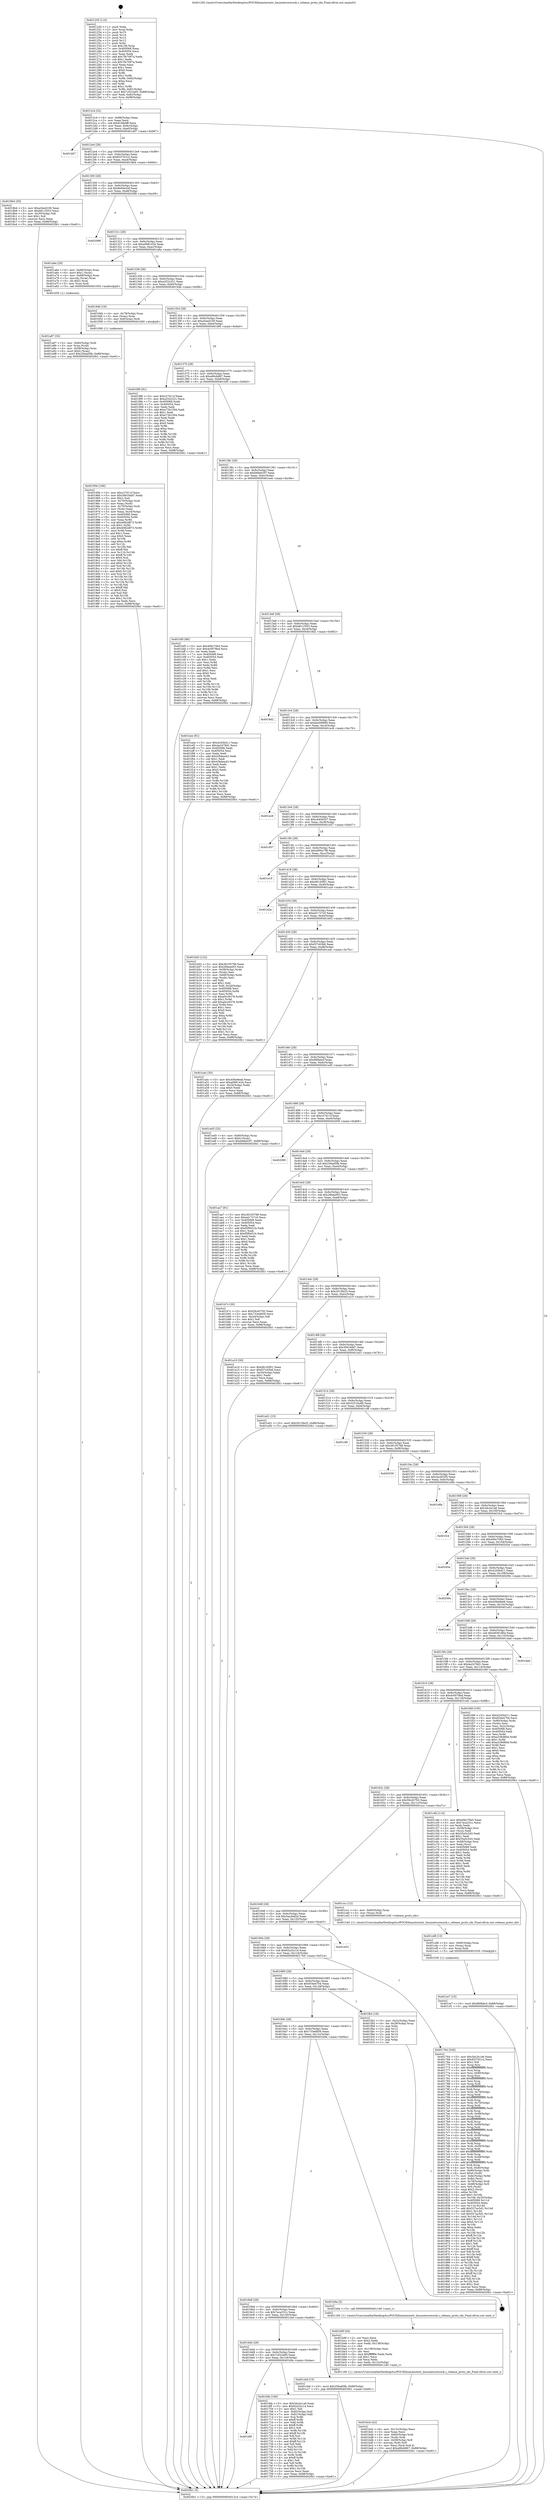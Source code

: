 digraph "0x401250" {
  label = "0x401250 (/mnt/c/Users/mathe/Desktop/tcc/POCII/binaries/extr_linuxnetcoresock.c_release_proto_idx_Final-ollvm.out::main(0))"
  labelloc = "t"
  node[shape=record]

  Entry [label="",width=0.3,height=0.3,shape=circle,fillcolor=black,style=filled]
  "0x4012c4" [label="{
     0x4012c4 [32]\l
     | [instrs]\l
     &nbsp;&nbsp;0x4012c4 \<+6\>: mov -0x88(%rbp),%eax\l
     &nbsp;&nbsp;0x4012ca \<+2\>: mov %eax,%ecx\l
     &nbsp;&nbsp;0x4012cc \<+6\>: sub $0x816fe9ff,%ecx\l
     &nbsp;&nbsp;0x4012d2 \<+6\>: mov %eax,-0x9c(%rbp)\l
     &nbsp;&nbsp;0x4012d8 \<+6\>: mov %ecx,-0xa0(%rbp)\l
     &nbsp;&nbsp;0x4012de \<+6\>: je 0000000000401dd7 \<main+0xb87\>\l
  }"]
  "0x401dd7" [label="{
     0x401dd7\l
  }", style=dashed]
  "0x4012e4" [label="{
     0x4012e4 [28]\l
     | [instrs]\l
     &nbsp;&nbsp;0x4012e4 \<+5\>: jmp 00000000004012e9 \<main+0x99\>\l
     &nbsp;&nbsp;0x4012e9 \<+6\>: mov -0x9c(%rbp),%eax\l
     &nbsp;&nbsp;0x4012ef \<+5\>: sub $0x833761c2,%eax\l
     &nbsp;&nbsp;0x4012f4 \<+6\>: mov %eax,-0xa4(%rbp)\l
     &nbsp;&nbsp;0x4012fa \<+6\>: je 00000000004018b4 \<main+0x664\>\l
  }"]
  Exit [label="",width=0.3,height=0.3,shape=circle,fillcolor=black,style=filled,peripheries=2]
  "0x4018b4" [label="{
     0x4018b4 [30]\l
     | [instrs]\l
     &nbsp;&nbsp;0x4018b4 \<+5\>: mov $0xa5eed109,%eax\l
     &nbsp;&nbsp;0x4018b9 \<+5\>: mov $0xb811f353,%ecx\l
     &nbsp;&nbsp;0x4018be \<+3\>: mov -0x35(%rbp),%dl\l
     &nbsp;&nbsp;0x4018c1 \<+3\>: test $0x1,%dl\l
     &nbsp;&nbsp;0x4018c4 \<+3\>: cmovne %ecx,%eax\l
     &nbsp;&nbsp;0x4018c7 \<+6\>: mov %eax,-0x88(%rbp)\l
     &nbsp;&nbsp;0x4018cd \<+5\>: jmp 00000000004020b1 \<main+0xe61\>\l
  }"]
  "0x401300" [label="{
     0x401300 [28]\l
     | [instrs]\l
     &nbsp;&nbsp;0x401300 \<+5\>: jmp 0000000000401305 \<main+0xb5\>\l
     &nbsp;&nbsp;0x401305 \<+6\>: mov -0x9c(%rbp),%eax\l
     &nbsp;&nbsp;0x40130b \<+5\>: sub $0x8e00e2ef,%eax\l
     &nbsp;&nbsp;0x401310 \<+6\>: mov %eax,-0xa8(%rbp)\l
     &nbsp;&nbsp;0x401316 \<+6\>: je 0000000000402088 \<main+0xe38\>\l
  }"]
  "0x401ce7" [label="{
     0x401ce7 [15]\l
     | [instrs]\l
     &nbsp;&nbsp;0x401ce7 \<+10\>: movl $0x866bbcf,-0x88(%rbp)\l
     &nbsp;&nbsp;0x401cf1 \<+5\>: jmp 00000000004020b1 \<main+0xe61\>\l
  }"]
  "0x402088" [label="{
     0x402088\l
  }", style=dashed]
  "0x40131c" [label="{
     0x40131c [28]\l
     | [instrs]\l
     &nbsp;&nbsp;0x40131c \<+5\>: jmp 0000000000401321 \<main+0xd1\>\l
     &nbsp;&nbsp;0x401321 \<+6\>: mov -0x9c(%rbp),%eax\l
     &nbsp;&nbsp;0x401327 \<+5\>: sub $0xa0981434,%eax\l
     &nbsp;&nbsp;0x40132c \<+6\>: mov %eax,-0xac(%rbp)\l
     &nbsp;&nbsp;0x401332 \<+6\>: je 0000000000401a6a \<main+0x81a\>\l
  }"]
  "0x401cd8" [label="{
     0x401cd8 [15]\l
     | [instrs]\l
     &nbsp;&nbsp;0x401cd8 \<+4\>: mov -0x60(%rbp),%rax\l
     &nbsp;&nbsp;0x401cdc \<+3\>: mov (%rax),%rax\l
     &nbsp;&nbsp;0x401cdf \<+3\>: mov %rax,%rdi\l
     &nbsp;&nbsp;0x401ce2 \<+5\>: call 0000000000401030 \<free@plt\>\l
     | [calls]\l
     &nbsp;&nbsp;0x401030 \{1\} (unknown)\l
  }"]
  "0x401a6a" [label="{
     0x401a6a [29]\l
     | [instrs]\l
     &nbsp;&nbsp;0x401a6a \<+4\>: mov -0x68(%rbp),%rax\l
     &nbsp;&nbsp;0x401a6e \<+6\>: movl $0x1,(%rax)\l
     &nbsp;&nbsp;0x401a74 \<+4\>: mov -0x68(%rbp),%rax\l
     &nbsp;&nbsp;0x401a78 \<+3\>: movslq (%rax),%rax\l
     &nbsp;&nbsp;0x401a7b \<+4\>: shl $0x2,%rax\l
     &nbsp;&nbsp;0x401a7f \<+3\>: mov %rax,%rdi\l
     &nbsp;&nbsp;0x401a82 \<+5\>: call 0000000000401050 \<malloc@plt\>\l
     | [calls]\l
     &nbsp;&nbsp;0x401050 \{1\} (unknown)\l
  }"]
  "0x401338" [label="{
     0x401338 [28]\l
     | [instrs]\l
     &nbsp;&nbsp;0x401338 \<+5\>: jmp 000000000040133d \<main+0xed\>\l
     &nbsp;&nbsp;0x40133d \<+6\>: mov -0x9c(%rbp),%eax\l
     &nbsp;&nbsp;0x401343 \<+5\>: sub $0xa332c221,%eax\l
     &nbsp;&nbsp;0x401348 \<+6\>: mov %eax,-0xb0(%rbp)\l
     &nbsp;&nbsp;0x40134e \<+6\>: je 000000000040194b \<main+0x6fb\>\l
  }"]
  "0x401bcb" [label="{
     0x401bcb [42]\l
     | [instrs]\l
     &nbsp;&nbsp;0x401bcb \<+6\>: mov -0x13c(%rbp),%ecx\l
     &nbsp;&nbsp;0x401bd1 \<+3\>: imul %eax,%ecx\l
     &nbsp;&nbsp;0x401bd4 \<+4\>: mov -0x60(%rbp),%rdi\l
     &nbsp;&nbsp;0x401bd8 \<+3\>: mov (%rdi),%rdi\l
     &nbsp;&nbsp;0x401bdb \<+4\>: mov -0x58(%rbp),%r8\l
     &nbsp;&nbsp;0x401bdf \<+3\>: movslq (%r8),%r8\l
     &nbsp;&nbsp;0x401be2 \<+4\>: mov %ecx,(%rdi,%r8,4)\l
     &nbsp;&nbsp;0x401be6 \<+10\>: movl $0xa96cb867,-0x88(%rbp)\l
     &nbsp;&nbsp;0x401bf0 \<+5\>: jmp 00000000004020b1 \<main+0xe61\>\l
  }"]
  "0x40194b" [label="{
     0x40194b [16]\l
     | [instrs]\l
     &nbsp;&nbsp;0x40194b \<+4\>: mov -0x78(%rbp),%rax\l
     &nbsp;&nbsp;0x40194f \<+3\>: mov (%rax),%rax\l
     &nbsp;&nbsp;0x401952 \<+4\>: mov 0x8(%rax),%rdi\l
     &nbsp;&nbsp;0x401956 \<+5\>: call 0000000000401060 \<atoi@plt\>\l
     | [calls]\l
     &nbsp;&nbsp;0x401060 \{1\} (unknown)\l
  }"]
  "0x401354" [label="{
     0x401354 [28]\l
     | [instrs]\l
     &nbsp;&nbsp;0x401354 \<+5\>: jmp 0000000000401359 \<main+0x109\>\l
     &nbsp;&nbsp;0x401359 \<+6\>: mov -0x9c(%rbp),%eax\l
     &nbsp;&nbsp;0x40135f \<+5\>: sub $0xa5eed109,%eax\l
     &nbsp;&nbsp;0x401364 \<+6\>: mov %eax,-0xb4(%rbp)\l
     &nbsp;&nbsp;0x40136a \<+6\>: je 00000000004018f0 \<main+0x6a0\>\l
  }"]
  "0x401b9f" [label="{
     0x401b9f [44]\l
     | [instrs]\l
     &nbsp;&nbsp;0x401b9f \<+2\>: xor %ecx,%ecx\l
     &nbsp;&nbsp;0x401ba1 \<+5\>: mov $0x2,%edx\l
     &nbsp;&nbsp;0x401ba6 \<+6\>: mov %edx,-0x138(%rbp)\l
     &nbsp;&nbsp;0x401bac \<+1\>: cltd\l
     &nbsp;&nbsp;0x401bad \<+6\>: mov -0x138(%rbp),%esi\l
     &nbsp;&nbsp;0x401bb3 \<+2\>: idiv %esi\l
     &nbsp;&nbsp;0x401bb5 \<+6\>: imul $0xfffffffe,%edx,%edx\l
     &nbsp;&nbsp;0x401bbb \<+3\>: sub $0x1,%ecx\l
     &nbsp;&nbsp;0x401bbe \<+2\>: sub %ecx,%edx\l
     &nbsp;&nbsp;0x401bc0 \<+6\>: mov %edx,-0x13c(%rbp)\l
     &nbsp;&nbsp;0x401bc6 \<+5\>: call 0000000000401160 \<next_i\>\l
     | [calls]\l
     &nbsp;&nbsp;0x401160 \{1\} (/mnt/c/Users/mathe/Desktop/tcc/POCII/binaries/extr_linuxnetcoresock.c_release_proto_idx_Final-ollvm.out::next_i)\l
  }"]
  "0x4018f0" [label="{
     0x4018f0 [91]\l
     | [instrs]\l
     &nbsp;&nbsp;0x4018f0 \<+5\>: mov $0xc27d11f,%eax\l
     &nbsp;&nbsp;0x4018f5 \<+5\>: mov $0xa332c221,%ecx\l
     &nbsp;&nbsp;0x4018fa \<+7\>: mov 0x405068,%edx\l
     &nbsp;&nbsp;0x401901 \<+7\>: mov 0x405054,%esi\l
     &nbsp;&nbsp;0x401908 \<+2\>: mov %edx,%edi\l
     &nbsp;&nbsp;0x40190a \<+6\>: add $0xe72b1584,%edi\l
     &nbsp;&nbsp;0x401910 \<+3\>: sub $0x1,%edi\l
     &nbsp;&nbsp;0x401913 \<+6\>: sub $0xe72b1584,%edi\l
     &nbsp;&nbsp;0x401919 \<+3\>: imul %edi,%edx\l
     &nbsp;&nbsp;0x40191c \<+3\>: and $0x1,%edx\l
     &nbsp;&nbsp;0x40191f \<+3\>: cmp $0x0,%edx\l
     &nbsp;&nbsp;0x401922 \<+4\>: sete %r8b\l
     &nbsp;&nbsp;0x401926 \<+3\>: cmp $0xa,%esi\l
     &nbsp;&nbsp;0x401929 \<+4\>: setl %r9b\l
     &nbsp;&nbsp;0x40192d \<+3\>: mov %r8b,%r10b\l
     &nbsp;&nbsp;0x401930 \<+3\>: and %r9b,%r10b\l
     &nbsp;&nbsp;0x401933 \<+3\>: xor %r9b,%r8b\l
     &nbsp;&nbsp;0x401936 \<+3\>: or %r8b,%r10b\l
     &nbsp;&nbsp;0x401939 \<+4\>: test $0x1,%r10b\l
     &nbsp;&nbsp;0x40193d \<+3\>: cmovne %ecx,%eax\l
     &nbsp;&nbsp;0x401940 \<+6\>: mov %eax,-0x88(%rbp)\l
     &nbsp;&nbsp;0x401946 \<+5\>: jmp 00000000004020b1 \<main+0xe61\>\l
  }"]
  "0x401370" [label="{
     0x401370 [28]\l
     | [instrs]\l
     &nbsp;&nbsp;0x401370 \<+5\>: jmp 0000000000401375 \<main+0x125\>\l
     &nbsp;&nbsp;0x401375 \<+6\>: mov -0x9c(%rbp),%eax\l
     &nbsp;&nbsp;0x40137b \<+5\>: sub $0xa96cb867,%eax\l
     &nbsp;&nbsp;0x401380 \<+6\>: mov %eax,-0xb8(%rbp)\l
     &nbsp;&nbsp;0x401386 \<+6\>: je 0000000000401bf5 \<main+0x9a5\>\l
  }"]
  "0x401a87" [label="{
     0x401a87 [32]\l
     | [instrs]\l
     &nbsp;&nbsp;0x401a87 \<+4\>: mov -0x60(%rbp),%rdi\l
     &nbsp;&nbsp;0x401a8b \<+3\>: mov %rax,(%rdi)\l
     &nbsp;&nbsp;0x401a8e \<+4\>: mov -0x58(%rbp),%rax\l
     &nbsp;&nbsp;0x401a92 \<+6\>: movl $0x0,(%rax)\l
     &nbsp;&nbsp;0x401a98 \<+10\>: movl $0x256ad5fb,-0x88(%rbp)\l
     &nbsp;&nbsp;0x401aa2 \<+5\>: jmp 00000000004020b1 \<main+0xe61\>\l
  }"]
  "0x401bf5" [label="{
     0x401bf5 [86]\l
     | [instrs]\l
     &nbsp;&nbsp;0x401bf5 \<+5\>: mov $0x40bc70b5,%eax\l
     &nbsp;&nbsp;0x401bfa \<+5\>: mov $0x4c0078ed,%ecx\l
     &nbsp;&nbsp;0x401bff \<+2\>: xor %edx,%edx\l
     &nbsp;&nbsp;0x401c01 \<+7\>: mov 0x405068,%esi\l
     &nbsp;&nbsp;0x401c08 \<+7\>: mov 0x405054,%edi\l
     &nbsp;&nbsp;0x401c0f \<+3\>: sub $0x1,%edx\l
     &nbsp;&nbsp;0x401c12 \<+3\>: mov %esi,%r8d\l
     &nbsp;&nbsp;0x401c15 \<+3\>: add %edx,%r8d\l
     &nbsp;&nbsp;0x401c18 \<+4\>: imul %r8d,%esi\l
     &nbsp;&nbsp;0x401c1c \<+3\>: and $0x1,%esi\l
     &nbsp;&nbsp;0x401c1f \<+3\>: cmp $0x0,%esi\l
     &nbsp;&nbsp;0x401c22 \<+4\>: sete %r9b\l
     &nbsp;&nbsp;0x401c26 \<+3\>: cmp $0xa,%edi\l
     &nbsp;&nbsp;0x401c29 \<+4\>: setl %r10b\l
     &nbsp;&nbsp;0x401c2d \<+3\>: mov %r9b,%r11b\l
     &nbsp;&nbsp;0x401c30 \<+3\>: and %r10b,%r11b\l
     &nbsp;&nbsp;0x401c33 \<+3\>: xor %r10b,%r9b\l
     &nbsp;&nbsp;0x401c36 \<+3\>: or %r9b,%r11b\l
     &nbsp;&nbsp;0x401c39 \<+4\>: test $0x1,%r11b\l
     &nbsp;&nbsp;0x401c3d \<+3\>: cmovne %ecx,%eax\l
     &nbsp;&nbsp;0x401c40 \<+6\>: mov %eax,-0x88(%rbp)\l
     &nbsp;&nbsp;0x401c46 \<+5\>: jmp 00000000004020b1 \<main+0xe61\>\l
  }"]
  "0x40138c" [label="{
     0x40138c [28]\l
     | [instrs]\l
     &nbsp;&nbsp;0x40138c \<+5\>: jmp 0000000000401391 \<main+0x141\>\l
     &nbsp;&nbsp;0x401391 \<+6\>: mov -0x9c(%rbp),%eax\l
     &nbsp;&nbsp;0x401397 \<+5\>: sub $0xb68a03f7,%eax\l
     &nbsp;&nbsp;0x40139c \<+6\>: mov %eax,-0xbc(%rbp)\l
     &nbsp;&nbsp;0x4013a2 \<+6\>: je 0000000000401eee \<main+0xc9e\>\l
  }"]
  "0x40195b" [label="{
     0x40195b [166]\l
     | [instrs]\l
     &nbsp;&nbsp;0x40195b \<+5\>: mov $0xc27d11f,%ecx\l
     &nbsp;&nbsp;0x401960 \<+5\>: mov $0x30816dd7,%edx\l
     &nbsp;&nbsp;0x401965 \<+3\>: mov $0x1,%sil\l
     &nbsp;&nbsp;0x401968 \<+4\>: mov -0x70(%rbp),%rdi\l
     &nbsp;&nbsp;0x40196c \<+2\>: mov %eax,(%rdi)\l
     &nbsp;&nbsp;0x40196e \<+4\>: mov -0x70(%rbp),%rdi\l
     &nbsp;&nbsp;0x401972 \<+2\>: mov (%rdi),%eax\l
     &nbsp;&nbsp;0x401974 \<+3\>: mov %eax,-0x34(%rbp)\l
     &nbsp;&nbsp;0x401977 \<+7\>: mov 0x405068,%eax\l
     &nbsp;&nbsp;0x40197e \<+8\>: mov 0x405054,%r8d\l
     &nbsp;&nbsp;0x401986 \<+3\>: mov %eax,%r9d\l
     &nbsp;&nbsp;0x401989 \<+7\>: sub $0x4082d873,%r9d\l
     &nbsp;&nbsp;0x401990 \<+4\>: sub $0x1,%r9d\l
     &nbsp;&nbsp;0x401994 \<+7\>: add $0x4082d873,%r9d\l
     &nbsp;&nbsp;0x40199b \<+4\>: imul %r9d,%eax\l
     &nbsp;&nbsp;0x40199f \<+3\>: and $0x1,%eax\l
     &nbsp;&nbsp;0x4019a2 \<+3\>: cmp $0x0,%eax\l
     &nbsp;&nbsp;0x4019a5 \<+4\>: sete %r10b\l
     &nbsp;&nbsp;0x4019a9 \<+4\>: cmp $0xa,%r8d\l
     &nbsp;&nbsp;0x4019ad \<+4\>: setl %r11b\l
     &nbsp;&nbsp;0x4019b1 \<+3\>: mov %r10b,%bl\l
     &nbsp;&nbsp;0x4019b4 \<+3\>: xor $0xff,%bl\l
     &nbsp;&nbsp;0x4019b7 \<+3\>: mov %r11b,%r14b\l
     &nbsp;&nbsp;0x4019ba \<+4\>: xor $0xff,%r14b\l
     &nbsp;&nbsp;0x4019be \<+4\>: xor $0x0,%sil\l
     &nbsp;&nbsp;0x4019c2 \<+3\>: mov %bl,%r15b\l
     &nbsp;&nbsp;0x4019c5 \<+4\>: and $0x0,%r15b\l
     &nbsp;&nbsp;0x4019c9 \<+3\>: and %sil,%r10b\l
     &nbsp;&nbsp;0x4019cc \<+3\>: mov %r14b,%r12b\l
     &nbsp;&nbsp;0x4019cf \<+4\>: and $0x0,%r12b\l
     &nbsp;&nbsp;0x4019d3 \<+3\>: and %sil,%r11b\l
     &nbsp;&nbsp;0x4019d6 \<+3\>: or %r10b,%r15b\l
     &nbsp;&nbsp;0x4019d9 \<+3\>: or %r11b,%r12b\l
     &nbsp;&nbsp;0x4019dc \<+3\>: xor %r12b,%r15b\l
     &nbsp;&nbsp;0x4019df \<+3\>: or %r14b,%bl\l
     &nbsp;&nbsp;0x4019e2 \<+3\>: xor $0xff,%bl\l
     &nbsp;&nbsp;0x4019e5 \<+4\>: or $0x0,%sil\l
     &nbsp;&nbsp;0x4019e9 \<+3\>: and %sil,%bl\l
     &nbsp;&nbsp;0x4019ec \<+3\>: or %bl,%r15b\l
     &nbsp;&nbsp;0x4019ef \<+4\>: test $0x1,%r15b\l
     &nbsp;&nbsp;0x4019f3 \<+3\>: cmovne %edx,%ecx\l
     &nbsp;&nbsp;0x4019f6 \<+6\>: mov %ecx,-0x88(%rbp)\l
     &nbsp;&nbsp;0x4019fc \<+5\>: jmp 00000000004020b1 \<main+0xe61\>\l
  }"]
  "0x401eee" [label="{
     0x401eee [91]\l
     | [instrs]\l
     &nbsp;&nbsp;0x401eee \<+5\>: mov $0x4245b411,%eax\l
     &nbsp;&nbsp;0x401ef3 \<+5\>: mov $0x4a2478d1,%ecx\l
     &nbsp;&nbsp;0x401ef8 \<+7\>: mov 0x405068,%edx\l
     &nbsp;&nbsp;0x401eff \<+7\>: mov 0x405054,%esi\l
     &nbsp;&nbsp;0x401f06 \<+2\>: mov %edx,%edi\l
     &nbsp;&nbsp;0x401f08 \<+6\>: add $0x43bbea43,%edi\l
     &nbsp;&nbsp;0x401f0e \<+3\>: sub $0x1,%edi\l
     &nbsp;&nbsp;0x401f11 \<+6\>: sub $0x43bbea43,%edi\l
     &nbsp;&nbsp;0x401f17 \<+3\>: imul %edi,%edx\l
     &nbsp;&nbsp;0x401f1a \<+3\>: and $0x1,%edx\l
     &nbsp;&nbsp;0x401f1d \<+3\>: cmp $0x0,%edx\l
     &nbsp;&nbsp;0x401f20 \<+4\>: sete %r8b\l
     &nbsp;&nbsp;0x401f24 \<+3\>: cmp $0xa,%esi\l
     &nbsp;&nbsp;0x401f27 \<+4\>: setl %r9b\l
     &nbsp;&nbsp;0x401f2b \<+3\>: mov %r8b,%r10b\l
     &nbsp;&nbsp;0x401f2e \<+3\>: and %r9b,%r10b\l
     &nbsp;&nbsp;0x401f31 \<+3\>: xor %r9b,%r8b\l
     &nbsp;&nbsp;0x401f34 \<+3\>: or %r8b,%r10b\l
     &nbsp;&nbsp;0x401f37 \<+4\>: test $0x1,%r10b\l
     &nbsp;&nbsp;0x401f3b \<+3\>: cmovne %ecx,%eax\l
     &nbsp;&nbsp;0x401f3e \<+6\>: mov %eax,-0x88(%rbp)\l
     &nbsp;&nbsp;0x401f44 \<+5\>: jmp 00000000004020b1 \<main+0xe61\>\l
  }"]
  "0x4013a8" [label="{
     0x4013a8 [28]\l
     | [instrs]\l
     &nbsp;&nbsp;0x4013a8 \<+5\>: jmp 00000000004013ad \<main+0x15d\>\l
     &nbsp;&nbsp;0x4013ad \<+6\>: mov -0x9c(%rbp),%eax\l
     &nbsp;&nbsp;0x4013b3 \<+5\>: sub $0xb811f353,%eax\l
     &nbsp;&nbsp;0x4013b8 \<+6\>: mov %eax,-0xc0(%rbp)\l
     &nbsp;&nbsp;0x4013be \<+6\>: je 00000000004018d2 \<main+0x682\>\l
  }"]
  "0x401250" [label="{
     0x401250 [116]\l
     | [instrs]\l
     &nbsp;&nbsp;0x401250 \<+1\>: push %rbp\l
     &nbsp;&nbsp;0x401251 \<+3\>: mov %rsp,%rbp\l
     &nbsp;&nbsp;0x401254 \<+2\>: push %r15\l
     &nbsp;&nbsp;0x401256 \<+2\>: push %r14\l
     &nbsp;&nbsp;0x401258 \<+2\>: push %r13\l
     &nbsp;&nbsp;0x40125a \<+2\>: push %r12\l
     &nbsp;&nbsp;0x40125c \<+1\>: push %rbx\l
     &nbsp;&nbsp;0x40125d \<+7\>: sub $0x138,%rsp\l
     &nbsp;&nbsp;0x401264 \<+7\>: mov 0x405068,%eax\l
     &nbsp;&nbsp;0x40126b \<+7\>: mov 0x405054,%ecx\l
     &nbsp;&nbsp;0x401272 \<+2\>: mov %eax,%edx\l
     &nbsp;&nbsp;0x401274 \<+6\>: add $0x7fe7097a,%edx\l
     &nbsp;&nbsp;0x40127a \<+3\>: sub $0x1,%edx\l
     &nbsp;&nbsp;0x40127d \<+6\>: sub $0x7fe7097a,%edx\l
     &nbsp;&nbsp;0x401283 \<+3\>: imul %edx,%eax\l
     &nbsp;&nbsp;0x401286 \<+3\>: and $0x1,%eax\l
     &nbsp;&nbsp;0x401289 \<+3\>: cmp $0x0,%eax\l
     &nbsp;&nbsp;0x40128c \<+4\>: sete %r8b\l
     &nbsp;&nbsp;0x401290 \<+4\>: and $0x1,%r8b\l
     &nbsp;&nbsp;0x401294 \<+7\>: mov %r8b,-0x82(%rbp)\l
     &nbsp;&nbsp;0x40129b \<+3\>: cmp $0xa,%ecx\l
     &nbsp;&nbsp;0x40129e \<+4\>: setl %r8b\l
     &nbsp;&nbsp;0x4012a2 \<+4\>: and $0x1,%r8b\l
     &nbsp;&nbsp;0x4012a6 \<+7\>: mov %r8b,-0x81(%rbp)\l
     &nbsp;&nbsp;0x4012ad \<+10\>: movl $0x7c022a95,-0x88(%rbp)\l
     &nbsp;&nbsp;0x4012b7 \<+6\>: mov %edi,-0x8c(%rbp)\l
     &nbsp;&nbsp;0x4012bd \<+7\>: mov %rsi,-0x98(%rbp)\l
  }"]
  "0x4018d2" [label="{
     0x4018d2\l
  }", style=dashed]
  "0x4013c4" [label="{
     0x4013c4 [28]\l
     | [instrs]\l
     &nbsp;&nbsp;0x4013c4 \<+5\>: jmp 00000000004013c9 \<main+0x179\>\l
     &nbsp;&nbsp;0x4013c9 \<+6\>: mov -0x9c(%rbp),%eax\l
     &nbsp;&nbsp;0x4013cf \<+5\>: sub $0xbe458869,%eax\l
     &nbsp;&nbsp;0x4013d4 \<+6\>: mov %eax,-0xc4(%rbp)\l
     &nbsp;&nbsp;0x4013da \<+6\>: je 0000000000401ec6 \<main+0xc76\>\l
  }"]
  "0x4020b1" [label="{
     0x4020b1 [5]\l
     | [instrs]\l
     &nbsp;&nbsp;0x4020b1 \<+5\>: jmp 00000000004012c4 \<main+0x74\>\l
  }"]
  "0x401ec6" [label="{
     0x401ec6\l
  }", style=dashed]
  "0x4013e0" [label="{
     0x4013e0 [28]\l
     | [instrs]\l
     &nbsp;&nbsp;0x4013e0 \<+5\>: jmp 00000000004013e5 \<main+0x195\>\l
     &nbsp;&nbsp;0x4013e5 \<+6\>: mov -0x9c(%rbp),%eax\l
     &nbsp;&nbsp;0x4013eb \<+5\>: sub $0xc440d207,%eax\l
     &nbsp;&nbsp;0x4013f0 \<+6\>: mov %eax,-0xc8(%rbp)\l
     &nbsp;&nbsp;0x4013f6 \<+6\>: je 0000000000401d57 \<main+0xb07\>\l
  }"]
  "0x4016f0" [label="{
     0x4016f0\l
  }", style=dashed]
  "0x401d57" [label="{
     0x401d57\l
  }", style=dashed]
  "0x4013fc" [label="{
     0x4013fc [28]\l
     | [instrs]\l
     &nbsp;&nbsp;0x4013fc \<+5\>: jmp 0000000000401401 \<main+0x1b1\>\l
     &nbsp;&nbsp;0x401401 \<+6\>: mov -0x9c(%rbp),%eax\l
     &nbsp;&nbsp;0x401407 \<+5\>: sub $0xd900c7f8,%eax\l
     &nbsp;&nbsp;0x40140c \<+6\>: mov %eax,-0xcc(%rbp)\l
     &nbsp;&nbsp;0x401412 \<+6\>: je 0000000000401e10 \<main+0xbc0\>\l
  }"]
  "0x4016fa" [label="{
     0x4016fa [106]\l
     | [instrs]\l
     &nbsp;&nbsp;0x4016fa \<+5\>: mov $0x3dc2e1a6,%eax\l
     &nbsp;&nbsp;0x4016ff \<+5\>: mov $0x62a32c14,%ecx\l
     &nbsp;&nbsp;0x401704 \<+2\>: mov $0x1,%dl\l
     &nbsp;&nbsp;0x401706 \<+7\>: mov -0x82(%rbp),%sil\l
     &nbsp;&nbsp;0x40170d \<+7\>: mov -0x81(%rbp),%dil\l
     &nbsp;&nbsp;0x401714 \<+3\>: mov %sil,%r8b\l
     &nbsp;&nbsp;0x401717 \<+4\>: xor $0xff,%r8b\l
     &nbsp;&nbsp;0x40171b \<+3\>: mov %dil,%r9b\l
     &nbsp;&nbsp;0x40171e \<+4\>: xor $0xff,%r9b\l
     &nbsp;&nbsp;0x401722 \<+3\>: xor $0x1,%dl\l
     &nbsp;&nbsp;0x401725 \<+3\>: mov %r8b,%r10b\l
     &nbsp;&nbsp;0x401728 \<+4\>: and $0xff,%r10b\l
     &nbsp;&nbsp;0x40172c \<+3\>: and %dl,%sil\l
     &nbsp;&nbsp;0x40172f \<+3\>: mov %r9b,%r11b\l
     &nbsp;&nbsp;0x401732 \<+4\>: and $0xff,%r11b\l
     &nbsp;&nbsp;0x401736 \<+3\>: and %dl,%dil\l
     &nbsp;&nbsp;0x401739 \<+3\>: or %sil,%r10b\l
     &nbsp;&nbsp;0x40173c \<+3\>: or %dil,%r11b\l
     &nbsp;&nbsp;0x40173f \<+3\>: xor %r11b,%r10b\l
     &nbsp;&nbsp;0x401742 \<+3\>: or %r9b,%r8b\l
     &nbsp;&nbsp;0x401745 \<+4\>: xor $0xff,%r8b\l
     &nbsp;&nbsp;0x401749 \<+3\>: or $0x1,%dl\l
     &nbsp;&nbsp;0x40174c \<+3\>: and %dl,%r8b\l
     &nbsp;&nbsp;0x40174f \<+3\>: or %r8b,%r10b\l
     &nbsp;&nbsp;0x401752 \<+4\>: test $0x1,%r10b\l
     &nbsp;&nbsp;0x401756 \<+3\>: cmovne %ecx,%eax\l
     &nbsp;&nbsp;0x401759 \<+6\>: mov %eax,-0x88(%rbp)\l
     &nbsp;&nbsp;0x40175f \<+5\>: jmp 00000000004020b1 \<main+0xe61\>\l
  }"]
  "0x401e10" [label="{
     0x401e10\l
  }", style=dashed]
  "0x401418" [label="{
     0x401418 [28]\l
     | [instrs]\l
     &nbsp;&nbsp;0x401418 \<+5\>: jmp 000000000040141d \<main+0x1cd\>\l
     &nbsp;&nbsp;0x40141d \<+6\>: mov -0x9c(%rbp),%eax\l
     &nbsp;&nbsp;0x401423 \<+5\>: sub $0xd9145f01,%eax\l
     &nbsp;&nbsp;0x401428 \<+6\>: mov %eax,-0xd0(%rbp)\l
     &nbsp;&nbsp;0x40142e \<+6\>: je 0000000000401a2e \<main+0x7de\>\l
  }"]
  "0x4016d4" [label="{
     0x4016d4 [28]\l
     | [instrs]\l
     &nbsp;&nbsp;0x4016d4 \<+5\>: jmp 00000000004016d9 \<main+0x489\>\l
     &nbsp;&nbsp;0x4016d9 \<+6\>: mov -0x9c(%rbp),%eax\l
     &nbsp;&nbsp;0x4016df \<+5\>: sub $0x7c022a95,%eax\l
     &nbsp;&nbsp;0x4016e4 \<+6\>: mov %eax,-0x134(%rbp)\l
     &nbsp;&nbsp;0x4016ea \<+6\>: je 00000000004016fa \<main+0x4aa\>\l
  }"]
  "0x401a2e" [label="{
     0x401a2e\l
  }", style=dashed]
  "0x401434" [label="{
     0x401434 [28]\l
     | [instrs]\l
     &nbsp;&nbsp;0x401434 \<+5\>: jmp 0000000000401439 \<main+0x1e9\>\l
     &nbsp;&nbsp;0x401439 \<+6\>: mov -0x9c(%rbp),%eax\l
     &nbsp;&nbsp;0x40143f \<+5\>: sub $0xed1727c0,%eax\l
     &nbsp;&nbsp;0x401444 \<+6\>: mov %eax,-0xd4(%rbp)\l
     &nbsp;&nbsp;0x40144a \<+6\>: je 0000000000401b02 \<main+0x8b2\>\l
  }"]
  "0x401cbd" [label="{
     0x401cbd [15]\l
     | [instrs]\l
     &nbsp;&nbsp;0x401cbd \<+10\>: movl $0x256ad5fb,-0x88(%rbp)\l
     &nbsp;&nbsp;0x401cc7 \<+5\>: jmp 00000000004020b1 \<main+0xe61\>\l
  }"]
  "0x401b02" [label="{
     0x401b02 [122]\l
     | [instrs]\l
     &nbsp;&nbsp;0x401b02 \<+5\>: mov $0x38105788,%eax\l
     &nbsp;&nbsp;0x401b07 \<+5\>: mov $0x26bea003,%ecx\l
     &nbsp;&nbsp;0x401b0c \<+4\>: mov -0x58(%rbp),%rdx\l
     &nbsp;&nbsp;0x401b10 \<+2\>: mov (%rdx),%esi\l
     &nbsp;&nbsp;0x401b12 \<+4\>: mov -0x68(%rbp),%rdx\l
     &nbsp;&nbsp;0x401b16 \<+2\>: cmp (%rdx),%esi\l
     &nbsp;&nbsp;0x401b18 \<+4\>: setl %dil\l
     &nbsp;&nbsp;0x401b1c \<+4\>: and $0x1,%dil\l
     &nbsp;&nbsp;0x401b20 \<+4\>: mov %dil,-0x2d(%rbp)\l
     &nbsp;&nbsp;0x401b24 \<+7\>: mov 0x405068,%esi\l
     &nbsp;&nbsp;0x401b2b \<+8\>: mov 0x405054,%r8d\l
     &nbsp;&nbsp;0x401b33 \<+3\>: mov %esi,%r9d\l
     &nbsp;&nbsp;0x401b36 \<+7\>: sub $0xa0cc9378,%r9d\l
     &nbsp;&nbsp;0x401b3d \<+4\>: sub $0x1,%r9d\l
     &nbsp;&nbsp;0x401b41 \<+7\>: add $0xa0cc9378,%r9d\l
     &nbsp;&nbsp;0x401b48 \<+4\>: imul %r9d,%esi\l
     &nbsp;&nbsp;0x401b4c \<+3\>: and $0x1,%esi\l
     &nbsp;&nbsp;0x401b4f \<+3\>: cmp $0x0,%esi\l
     &nbsp;&nbsp;0x401b52 \<+4\>: sete %dil\l
     &nbsp;&nbsp;0x401b56 \<+4\>: cmp $0xa,%r8d\l
     &nbsp;&nbsp;0x401b5a \<+4\>: setl %r10b\l
     &nbsp;&nbsp;0x401b5e \<+3\>: mov %dil,%r11b\l
     &nbsp;&nbsp;0x401b61 \<+3\>: and %r10b,%r11b\l
     &nbsp;&nbsp;0x401b64 \<+3\>: xor %r10b,%dil\l
     &nbsp;&nbsp;0x401b67 \<+3\>: or %dil,%r11b\l
     &nbsp;&nbsp;0x401b6a \<+4\>: test $0x1,%r11b\l
     &nbsp;&nbsp;0x401b6e \<+3\>: cmovne %ecx,%eax\l
     &nbsp;&nbsp;0x401b71 \<+6\>: mov %eax,-0x88(%rbp)\l
     &nbsp;&nbsp;0x401b77 \<+5\>: jmp 00000000004020b1 \<main+0xe61\>\l
  }"]
  "0x401450" [label="{
     0x401450 [28]\l
     | [instrs]\l
     &nbsp;&nbsp;0x401450 \<+5\>: jmp 0000000000401455 \<main+0x205\>\l
     &nbsp;&nbsp;0x401455 \<+6\>: mov -0x9c(%rbp),%eax\l
     &nbsp;&nbsp;0x40145b \<+5\>: sub $0xf37c63b6,%eax\l
     &nbsp;&nbsp;0x401460 \<+6\>: mov %eax,-0xd8(%rbp)\l
     &nbsp;&nbsp;0x401466 \<+6\>: je 0000000000401a4c \<main+0x7fc\>\l
  }"]
  "0x4016b8" [label="{
     0x4016b8 [28]\l
     | [instrs]\l
     &nbsp;&nbsp;0x4016b8 \<+5\>: jmp 00000000004016bd \<main+0x46d\>\l
     &nbsp;&nbsp;0x4016bd \<+6\>: mov -0x9c(%rbp),%eax\l
     &nbsp;&nbsp;0x4016c3 \<+5\>: sub $0x7aca331c,%eax\l
     &nbsp;&nbsp;0x4016c8 \<+6\>: mov %eax,-0x130(%rbp)\l
     &nbsp;&nbsp;0x4016ce \<+6\>: je 0000000000401cbd \<main+0xa6d\>\l
  }"]
  "0x401a4c" [label="{
     0x401a4c [30]\l
     | [instrs]\l
     &nbsp;&nbsp;0x401a4c \<+5\>: mov $0x456e9eeb,%eax\l
     &nbsp;&nbsp;0x401a51 \<+5\>: mov $0xa0981434,%ecx\l
     &nbsp;&nbsp;0x401a56 \<+3\>: mov -0x34(%rbp),%edx\l
     &nbsp;&nbsp;0x401a59 \<+3\>: cmp $0x0,%edx\l
     &nbsp;&nbsp;0x401a5c \<+3\>: cmove %ecx,%eax\l
     &nbsp;&nbsp;0x401a5f \<+6\>: mov %eax,-0x88(%rbp)\l
     &nbsp;&nbsp;0x401a65 \<+5\>: jmp 00000000004020b1 \<main+0xe61\>\l
  }"]
  "0x40146c" [label="{
     0x40146c [28]\l
     | [instrs]\l
     &nbsp;&nbsp;0x40146c \<+5\>: jmp 0000000000401471 \<main+0x221\>\l
     &nbsp;&nbsp;0x401471 \<+6\>: mov -0x9c(%rbp),%eax\l
     &nbsp;&nbsp;0x401477 \<+5\>: sub $0x866bbcf,%eax\l
     &nbsp;&nbsp;0x40147c \<+6\>: mov %eax,-0xdc(%rbp)\l
     &nbsp;&nbsp;0x401482 \<+6\>: je 0000000000401ed5 \<main+0xc85\>\l
  }"]
  "0x401b9a" [label="{
     0x401b9a [5]\l
     | [instrs]\l
     &nbsp;&nbsp;0x401b9a \<+5\>: call 0000000000401160 \<next_i\>\l
     | [calls]\l
     &nbsp;&nbsp;0x401160 \{1\} (/mnt/c/Users/mathe/Desktop/tcc/POCII/binaries/extr_linuxnetcoresock.c_release_proto_idx_Final-ollvm.out::next_i)\l
  }"]
  "0x401ed5" [label="{
     0x401ed5 [25]\l
     | [instrs]\l
     &nbsp;&nbsp;0x401ed5 \<+4\>: mov -0x80(%rbp),%rax\l
     &nbsp;&nbsp;0x401ed9 \<+6\>: movl $0x0,(%rax)\l
     &nbsp;&nbsp;0x401edf \<+10\>: movl $0xb68a03f7,-0x88(%rbp)\l
     &nbsp;&nbsp;0x401ee9 \<+5\>: jmp 00000000004020b1 \<main+0xe61\>\l
  }"]
  "0x401488" [label="{
     0x401488 [28]\l
     | [instrs]\l
     &nbsp;&nbsp;0x401488 \<+5\>: jmp 000000000040148d \<main+0x23d\>\l
     &nbsp;&nbsp;0x40148d \<+6\>: mov -0x9c(%rbp),%eax\l
     &nbsp;&nbsp;0x401493 \<+5\>: sub $0xc27d11f,%eax\l
     &nbsp;&nbsp;0x401498 \<+6\>: mov %eax,-0xe0(%rbp)\l
     &nbsp;&nbsp;0x40149e \<+6\>: je 0000000000402009 \<main+0xdb9\>\l
  }"]
  "0x40169c" [label="{
     0x40169c [28]\l
     | [instrs]\l
     &nbsp;&nbsp;0x40169c \<+5\>: jmp 00000000004016a1 \<main+0x451\>\l
     &nbsp;&nbsp;0x4016a1 \<+6\>: mov -0x9c(%rbp),%eax\l
     &nbsp;&nbsp;0x4016a7 \<+5\>: sub $0x733ed656,%eax\l
     &nbsp;&nbsp;0x4016ac \<+6\>: mov %eax,-0x12c(%rbp)\l
     &nbsp;&nbsp;0x4016b2 \<+6\>: je 0000000000401b9a \<main+0x94a\>\l
  }"]
  "0x402009" [label="{
     0x402009\l
  }", style=dashed]
  "0x4014a4" [label="{
     0x4014a4 [28]\l
     | [instrs]\l
     &nbsp;&nbsp;0x4014a4 \<+5\>: jmp 00000000004014a9 \<main+0x259\>\l
     &nbsp;&nbsp;0x4014a9 \<+6\>: mov -0x9c(%rbp),%eax\l
     &nbsp;&nbsp;0x4014af \<+5\>: sub $0x256ad5fb,%eax\l
     &nbsp;&nbsp;0x4014b4 \<+6\>: mov %eax,-0xe4(%rbp)\l
     &nbsp;&nbsp;0x4014ba \<+6\>: je 0000000000401aa7 \<main+0x857\>\l
  }"]
  "0x401fb2" [label="{
     0x401fb2 [18]\l
     | [instrs]\l
     &nbsp;&nbsp;0x401fb2 \<+3\>: mov -0x2c(%rbp),%eax\l
     &nbsp;&nbsp;0x401fb5 \<+4\>: lea -0x28(%rbp),%rsp\l
     &nbsp;&nbsp;0x401fb9 \<+1\>: pop %rbx\l
     &nbsp;&nbsp;0x401fba \<+2\>: pop %r12\l
     &nbsp;&nbsp;0x401fbc \<+2\>: pop %r13\l
     &nbsp;&nbsp;0x401fbe \<+2\>: pop %r14\l
     &nbsp;&nbsp;0x401fc0 \<+2\>: pop %r15\l
     &nbsp;&nbsp;0x401fc2 \<+1\>: pop %rbp\l
     &nbsp;&nbsp;0x401fc3 \<+1\>: ret\l
  }"]
  "0x401aa7" [label="{
     0x401aa7 [91]\l
     | [instrs]\l
     &nbsp;&nbsp;0x401aa7 \<+5\>: mov $0x38105788,%eax\l
     &nbsp;&nbsp;0x401aac \<+5\>: mov $0xed1727c0,%ecx\l
     &nbsp;&nbsp;0x401ab1 \<+7\>: mov 0x405068,%edx\l
     &nbsp;&nbsp;0x401ab8 \<+7\>: mov 0x405054,%esi\l
     &nbsp;&nbsp;0x401abf \<+2\>: mov %edx,%edi\l
     &nbsp;&nbsp;0x401ac1 \<+6\>: add $0xf5f9451b,%edi\l
     &nbsp;&nbsp;0x401ac7 \<+3\>: sub $0x1,%edi\l
     &nbsp;&nbsp;0x401aca \<+6\>: sub $0xf5f9451b,%edi\l
     &nbsp;&nbsp;0x401ad0 \<+3\>: imul %edi,%edx\l
     &nbsp;&nbsp;0x401ad3 \<+3\>: and $0x1,%edx\l
     &nbsp;&nbsp;0x401ad6 \<+3\>: cmp $0x0,%edx\l
     &nbsp;&nbsp;0x401ad9 \<+4\>: sete %r8b\l
     &nbsp;&nbsp;0x401add \<+3\>: cmp $0xa,%esi\l
     &nbsp;&nbsp;0x401ae0 \<+4\>: setl %r9b\l
     &nbsp;&nbsp;0x401ae4 \<+3\>: mov %r8b,%r10b\l
     &nbsp;&nbsp;0x401ae7 \<+3\>: and %r9b,%r10b\l
     &nbsp;&nbsp;0x401aea \<+3\>: xor %r9b,%r8b\l
     &nbsp;&nbsp;0x401aed \<+3\>: or %r8b,%r10b\l
     &nbsp;&nbsp;0x401af0 \<+4\>: test $0x1,%r10b\l
     &nbsp;&nbsp;0x401af4 \<+3\>: cmovne %ecx,%eax\l
     &nbsp;&nbsp;0x401af7 \<+6\>: mov %eax,-0x88(%rbp)\l
     &nbsp;&nbsp;0x401afd \<+5\>: jmp 00000000004020b1 \<main+0xe61\>\l
  }"]
  "0x4014c0" [label="{
     0x4014c0 [28]\l
     | [instrs]\l
     &nbsp;&nbsp;0x4014c0 \<+5\>: jmp 00000000004014c5 \<main+0x275\>\l
     &nbsp;&nbsp;0x4014c5 \<+6\>: mov -0x9c(%rbp),%eax\l
     &nbsp;&nbsp;0x4014cb \<+5\>: sub $0x26bea003,%eax\l
     &nbsp;&nbsp;0x4014d0 \<+6\>: mov %eax,-0xe8(%rbp)\l
     &nbsp;&nbsp;0x4014d6 \<+6\>: je 0000000000401b7c \<main+0x92c\>\l
  }"]
  "0x401680" [label="{
     0x401680 [28]\l
     | [instrs]\l
     &nbsp;&nbsp;0x401680 \<+5\>: jmp 0000000000401685 \<main+0x435\>\l
     &nbsp;&nbsp;0x401685 \<+6\>: mov -0x9c(%rbp),%eax\l
     &nbsp;&nbsp;0x40168b \<+5\>: sub $0x654e4704,%eax\l
     &nbsp;&nbsp;0x401690 \<+6\>: mov %eax,-0x128(%rbp)\l
     &nbsp;&nbsp;0x401696 \<+6\>: je 0000000000401fb2 \<main+0xd62\>\l
  }"]
  "0x401b7c" [label="{
     0x401b7c [30]\l
     | [instrs]\l
     &nbsp;&nbsp;0x401b7c \<+5\>: mov $0x59c45792,%eax\l
     &nbsp;&nbsp;0x401b81 \<+5\>: mov $0x733ed656,%ecx\l
     &nbsp;&nbsp;0x401b86 \<+3\>: mov -0x2d(%rbp),%dl\l
     &nbsp;&nbsp;0x401b89 \<+3\>: test $0x1,%dl\l
     &nbsp;&nbsp;0x401b8c \<+3\>: cmovne %ecx,%eax\l
     &nbsp;&nbsp;0x401b8f \<+6\>: mov %eax,-0x88(%rbp)\l
     &nbsp;&nbsp;0x401b95 \<+5\>: jmp 00000000004020b1 \<main+0xe61\>\l
  }"]
  "0x4014dc" [label="{
     0x4014dc [28]\l
     | [instrs]\l
     &nbsp;&nbsp;0x4014dc \<+5\>: jmp 00000000004014e1 \<main+0x291\>\l
     &nbsp;&nbsp;0x4014e1 \<+6\>: mov -0x9c(%rbp),%eax\l
     &nbsp;&nbsp;0x4014e7 \<+5\>: sub $0x2913fa25,%eax\l
     &nbsp;&nbsp;0x4014ec \<+6\>: mov %eax,-0xec(%rbp)\l
     &nbsp;&nbsp;0x4014f2 \<+6\>: je 0000000000401a10 \<main+0x7c0\>\l
  }"]
  "0x401764" [label="{
     0x401764 [336]\l
     | [instrs]\l
     &nbsp;&nbsp;0x401764 \<+5\>: mov $0x3dc2e1a6,%eax\l
     &nbsp;&nbsp;0x401769 \<+5\>: mov $0x833761c2,%ecx\l
     &nbsp;&nbsp;0x40176e \<+2\>: mov $0x1,%dl\l
     &nbsp;&nbsp;0x401770 \<+3\>: mov %rsp,%rsi\l
     &nbsp;&nbsp;0x401773 \<+4\>: add $0xfffffffffffffff0,%rsi\l
     &nbsp;&nbsp;0x401777 \<+3\>: mov %rsi,%rsp\l
     &nbsp;&nbsp;0x40177a \<+4\>: mov %rsi,-0x80(%rbp)\l
     &nbsp;&nbsp;0x40177e \<+3\>: mov %rsp,%rsi\l
     &nbsp;&nbsp;0x401781 \<+4\>: add $0xfffffffffffffff0,%rsi\l
     &nbsp;&nbsp;0x401785 \<+3\>: mov %rsi,%rsp\l
     &nbsp;&nbsp;0x401788 \<+3\>: mov %rsp,%rdi\l
     &nbsp;&nbsp;0x40178b \<+4\>: add $0xfffffffffffffff0,%rdi\l
     &nbsp;&nbsp;0x40178f \<+3\>: mov %rdi,%rsp\l
     &nbsp;&nbsp;0x401792 \<+4\>: mov %rdi,-0x78(%rbp)\l
     &nbsp;&nbsp;0x401796 \<+3\>: mov %rsp,%rdi\l
     &nbsp;&nbsp;0x401799 \<+4\>: add $0xfffffffffffffff0,%rdi\l
     &nbsp;&nbsp;0x40179d \<+3\>: mov %rdi,%rsp\l
     &nbsp;&nbsp;0x4017a0 \<+4\>: mov %rdi,-0x70(%rbp)\l
     &nbsp;&nbsp;0x4017a4 \<+3\>: mov %rsp,%rdi\l
     &nbsp;&nbsp;0x4017a7 \<+4\>: add $0xfffffffffffffff0,%rdi\l
     &nbsp;&nbsp;0x4017ab \<+3\>: mov %rdi,%rsp\l
     &nbsp;&nbsp;0x4017ae \<+4\>: mov %rdi,-0x68(%rbp)\l
     &nbsp;&nbsp;0x4017b2 \<+3\>: mov %rsp,%rdi\l
     &nbsp;&nbsp;0x4017b5 \<+4\>: add $0xfffffffffffffff0,%rdi\l
     &nbsp;&nbsp;0x4017b9 \<+3\>: mov %rdi,%rsp\l
     &nbsp;&nbsp;0x4017bc \<+4\>: mov %rdi,-0x60(%rbp)\l
     &nbsp;&nbsp;0x4017c0 \<+3\>: mov %rsp,%rdi\l
     &nbsp;&nbsp;0x4017c3 \<+4\>: add $0xfffffffffffffff0,%rdi\l
     &nbsp;&nbsp;0x4017c7 \<+3\>: mov %rdi,%rsp\l
     &nbsp;&nbsp;0x4017ca \<+4\>: mov %rdi,-0x58(%rbp)\l
     &nbsp;&nbsp;0x4017ce \<+3\>: mov %rsp,%rdi\l
     &nbsp;&nbsp;0x4017d1 \<+4\>: add $0xfffffffffffffff0,%rdi\l
     &nbsp;&nbsp;0x4017d5 \<+3\>: mov %rdi,%rsp\l
     &nbsp;&nbsp;0x4017d8 \<+4\>: mov %rdi,-0x50(%rbp)\l
     &nbsp;&nbsp;0x4017dc \<+3\>: mov %rsp,%rdi\l
     &nbsp;&nbsp;0x4017df \<+4\>: add $0xfffffffffffffff0,%rdi\l
     &nbsp;&nbsp;0x4017e3 \<+3\>: mov %rdi,%rsp\l
     &nbsp;&nbsp;0x4017e6 \<+4\>: mov %rdi,-0x48(%rbp)\l
     &nbsp;&nbsp;0x4017ea \<+3\>: mov %rsp,%rdi\l
     &nbsp;&nbsp;0x4017ed \<+4\>: add $0xfffffffffffffff0,%rdi\l
     &nbsp;&nbsp;0x4017f1 \<+3\>: mov %rdi,%rsp\l
     &nbsp;&nbsp;0x4017f4 \<+4\>: mov %rdi,-0x40(%rbp)\l
     &nbsp;&nbsp;0x4017f8 \<+4\>: mov -0x80(%rbp),%rdi\l
     &nbsp;&nbsp;0x4017fc \<+6\>: movl $0x0,(%rdi)\l
     &nbsp;&nbsp;0x401802 \<+7\>: mov -0x8c(%rbp),%r8d\l
     &nbsp;&nbsp;0x401809 \<+3\>: mov %r8d,(%rsi)\l
     &nbsp;&nbsp;0x40180c \<+4\>: mov -0x78(%rbp),%rdi\l
     &nbsp;&nbsp;0x401810 \<+7\>: mov -0x98(%rbp),%r9\l
     &nbsp;&nbsp;0x401817 \<+3\>: mov %r9,(%rdi)\l
     &nbsp;&nbsp;0x40181a \<+3\>: cmpl $0x2,(%rsi)\l
     &nbsp;&nbsp;0x40181d \<+4\>: setne %r10b\l
     &nbsp;&nbsp;0x401821 \<+4\>: and $0x1,%r10b\l
     &nbsp;&nbsp;0x401825 \<+4\>: mov %r10b,-0x35(%rbp)\l
     &nbsp;&nbsp;0x401829 \<+8\>: mov 0x405068,%r11d\l
     &nbsp;&nbsp;0x401831 \<+7\>: mov 0x405054,%ebx\l
     &nbsp;&nbsp;0x401838 \<+3\>: mov %r11d,%r14d\l
     &nbsp;&nbsp;0x40183b \<+7\>: add $0x527ac5d1,%r14d\l
     &nbsp;&nbsp;0x401842 \<+4\>: sub $0x1,%r14d\l
     &nbsp;&nbsp;0x401846 \<+7\>: sub $0x527ac5d1,%r14d\l
     &nbsp;&nbsp;0x40184d \<+4\>: imul %r14d,%r11d\l
     &nbsp;&nbsp;0x401851 \<+4\>: and $0x1,%r11d\l
     &nbsp;&nbsp;0x401855 \<+4\>: cmp $0x0,%r11d\l
     &nbsp;&nbsp;0x401859 \<+4\>: sete %r10b\l
     &nbsp;&nbsp;0x40185d \<+3\>: cmp $0xa,%ebx\l
     &nbsp;&nbsp;0x401860 \<+4\>: setl %r15b\l
     &nbsp;&nbsp;0x401864 \<+3\>: mov %r10b,%r12b\l
     &nbsp;&nbsp;0x401867 \<+4\>: xor $0xff,%r12b\l
     &nbsp;&nbsp;0x40186b \<+3\>: mov %r15b,%r13b\l
     &nbsp;&nbsp;0x40186e \<+4\>: xor $0xff,%r13b\l
     &nbsp;&nbsp;0x401872 \<+3\>: xor $0x1,%dl\l
     &nbsp;&nbsp;0x401875 \<+3\>: mov %r12b,%sil\l
     &nbsp;&nbsp;0x401878 \<+4\>: and $0xff,%sil\l
     &nbsp;&nbsp;0x40187c \<+3\>: and %dl,%r10b\l
     &nbsp;&nbsp;0x40187f \<+3\>: mov %r13b,%dil\l
     &nbsp;&nbsp;0x401882 \<+4\>: and $0xff,%dil\l
     &nbsp;&nbsp;0x401886 \<+3\>: and %dl,%r15b\l
     &nbsp;&nbsp;0x401889 \<+3\>: or %r10b,%sil\l
     &nbsp;&nbsp;0x40188c \<+3\>: or %r15b,%dil\l
     &nbsp;&nbsp;0x40188f \<+3\>: xor %dil,%sil\l
     &nbsp;&nbsp;0x401892 \<+3\>: or %r13b,%r12b\l
     &nbsp;&nbsp;0x401895 \<+4\>: xor $0xff,%r12b\l
     &nbsp;&nbsp;0x401899 \<+3\>: or $0x1,%dl\l
     &nbsp;&nbsp;0x40189c \<+3\>: and %dl,%r12b\l
     &nbsp;&nbsp;0x40189f \<+3\>: or %r12b,%sil\l
     &nbsp;&nbsp;0x4018a2 \<+4\>: test $0x1,%sil\l
     &nbsp;&nbsp;0x4018a6 \<+3\>: cmovne %ecx,%eax\l
     &nbsp;&nbsp;0x4018a9 \<+6\>: mov %eax,-0x88(%rbp)\l
     &nbsp;&nbsp;0x4018af \<+5\>: jmp 00000000004020b1 \<main+0xe61\>\l
  }"]
  "0x401a10" [label="{
     0x401a10 [30]\l
     | [instrs]\l
     &nbsp;&nbsp;0x401a10 \<+5\>: mov $0xd9145f01,%eax\l
     &nbsp;&nbsp;0x401a15 \<+5\>: mov $0xf37c63b6,%ecx\l
     &nbsp;&nbsp;0x401a1a \<+3\>: mov -0x34(%rbp),%edx\l
     &nbsp;&nbsp;0x401a1d \<+3\>: cmp $0x1,%edx\l
     &nbsp;&nbsp;0x401a20 \<+3\>: cmovl %ecx,%eax\l
     &nbsp;&nbsp;0x401a23 \<+6\>: mov %eax,-0x88(%rbp)\l
     &nbsp;&nbsp;0x401a29 \<+5\>: jmp 00000000004020b1 \<main+0xe61\>\l
  }"]
  "0x4014f8" [label="{
     0x4014f8 [28]\l
     | [instrs]\l
     &nbsp;&nbsp;0x4014f8 \<+5\>: jmp 00000000004014fd \<main+0x2ad\>\l
     &nbsp;&nbsp;0x4014fd \<+6\>: mov -0x9c(%rbp),%eax\l
     &nbsp;&nbsp;0x401503 \<+5\>: sub $0x30816dd7,%eax\l
     &nbsp;&nbsp;0x401508 \<+6\>: mov %eax,-0xf0(%rbp)\l
     &nbsp;&nbsp;0x40150e \<+6\>: je 0000000000401a01 \<main+0x7b1\>\l
  }"]
  "0x401664" [label="{
     0x401664 [28]\l
     | [instrs]\l
     &nbsp;&nbsp;0x401664 \<+5\>: jmp 0000000000401669 \<main+0x419\>\l
     &nbsp;&nbsp;0x401669 \<+6\>: mov -0x9c(%rbp),%eax\l
     &nbsp;&nbsp;0x40166f \<+5\>: sub $0x62a32c14,%eax\l
     &nbsp;&nbsp;0x401674 \<+6\>: mov %eax,-0x124(%rbp)\l
     &nbsp;&nbsp;0x40167a \<+6\>: je 0000000000401764 \<main+0x514\>\l
  }"]
  "0x401a01" [label="{
     0x401a01 [15]\l
     | [instrs]\l
     &nbsp;&nbsp;0x401a01 \<+10\>: movl $0x2913fa25,-0x88(%rbp)\l
     &nbsp;&nbsp;0x401a0b \<+5\>: jmp 00000000004020b1 \<main+0xe61\>\l
  }"]
  "0x401514" [label="{
     0x401514 [28]\l
     | [instrs]\l
     &nbsp;&nbsp;0x401514 \<+5\>: jmp 0000000000401519 \<main+0x2c9\>\l
     &nbsp;&nbsp;0x401519 \<+6\>: mov -0x9c(%rbp),%eax\l
     &nbsp;&nbsp;0x40151f \<+5\>: sub $0x3251bc68,%eax\l
     &nbsp;&nbsp;0x401524 \<+6\>: mov %eax,-0xf4(%rbp)\l
     &nbsp;&nbsp;0x40152a \<+6\>: je 0000000000401cf6 \<main+0xaa6\>\l
  }"]
  "0x401d33" [label="{
     0x401d33\l
  }", style=dashed]
  "0x401cf6" [label="{
     0x401cf6\l
  }", style=dashed]
  "0x401530" [label="{
     0x401530 [28]\l
     | [instrs]\l
     &nbsp;&nbsp;0x401530 \<+5\>: jmp 0000000000401535 \<main+0x2e5\>\l
     &nbsp;&nbsp;0x401535 \<+6\>: mov -0x9c(%rbp),%eax\l
     &nbsp;&nbsp;0x40153b \<+5\>: sub $0x38105788,%eax\l
     &nbsp;&nbsp;0x401540 \<+6\>: mov %eax,-0xf8(%rbp)\l
     &nbsp;&nbsp;0x401546 \<+6\>: je 0000000000402039 \<main+0xde9\>\l
  }"]
  "0x401648" [label="{
     0x401648 [28]\l
     | [instrs]\l
     &nbsp;&nbsp;0x401648 \<+5\>: jmp 000000000040164d \<main+0x3fd\>\l
     &nbsp;&nbsp;0x40164d \<+6\>: mov -0x9c(%rbp),%eax\l
     &nbsp;&nbsp;0x401653 \<+5\>: sub $0x5aa3dd2d,%eax\l
     &nbsp;&nbsp;0x401658 \<+6\>: mov %eax,-0x120(%rbp)\l
     &nbsp;&nbsp;0x40165e \<+6\>: je 0000000000401d33 \<main+0xae3\>\l
  }"]
  "0x402039" [label="{
     0x402039\l
  }", style=dashed]
  "0x40154c" [label="{
     0x40154c [28]\l
     | [instrs]\l
     &nbsp;&nbsp;0x40154c \<+5\>: jmp 0000000000401551 \<main+0x301\>\l
     &nbsp;&nbsp;0x401551 \<+6\>: mov -0x9c(%rbp),%eax\l
     &nbsp;&nbsp;0x401557 \<+5\>: sub $0x3ac832f5,%eax\l
     &nbsp;&nbsp;0x40155c \<+6\>: mov %eax,-0xfc(%rbp)\l
     &nbsp;&nbsp;0x401562 \<+6\>: je 0000000000401e6b \<main+0xc1b\>\l
  }"]
  "0x401ccc" [label="{
     0x401ccc [12]\l
     | [instrs]\l
     &nbsp;&nbsp;0x401ccc \<+4\>: mov -0x60(%rbp),%rax\l
     &nbsp;&nbsp;0x401cd0 \<+3\>: mov (%rax),%rdi\l
     &nbsp;&nbsp;0x401cd3 \<+5\>: call 0000000000401240 \<release_proto_idx\>\l
     | [calls]\l
     &nbsp;&nbsp;0x401240 \{1\} (/mnt/c/Users/mathe/Desktop/tcc/POCII/binaries/extr_linuxnetcoresock.c_release_proto_idx_Final-ollvm.out::release_proto_idx)\l
  }"]
  "0x401e6b" [label="{
     0x401e6b\l
  }", style=dashed]
  "0x401568" [label="{
     0x401568 [28]\l
     | [instrs]\l
     &nbsp;&nbsp;0x401568 \<+5\>: jmp 000000000040156d \<main+0x31d\>\l
     &nbsp;&nbsp;0x40156d \<+6\>: mov -0x9c(%rbp),%eax\l
     &nbsp;&nbsp;0x401573 \<+5\>: sub $0x3dc2e1a6,%eax\l
     &nbsp;&nbsp;0x401578 \<+6\>: mov %eax,-0x100(%rbp)\l
     &nbsp;&nbsp;0x40157e \<+6\>: je 0000000000401fc4 \<main+0xd74\>\l
  }"]
  "0x40162c" [label="{
     0x40162c [28]\l
     | [instrs]\l
     &nbsp;&nbsp;0x40162c \<+5\>: jmp 0000000000401631 \<main+0x3e1\>\l
     &nbsp;&nbsp;0x401631 \<+6\>: mov -0x9c(%rbp),%eax\l
     &nbsp;&nbsp;0x401637 \<+5\>: sub $0x59c45792,%eax\l
     &nbsp;&nbsp;0x40163c \<+6\>: mov %eax,-0x11c(%rbp)\l
     &nbsp;&nbsp;0x401642 \<+6\>: je 0000000000401ccc \<main+0xa7c\>\l
  }"]
  "0x401fc4" [label="{
     0x401fc4\l
  }", style=dashed]
  "0x401584" [label="{
     0x401584 [28]\l
     | [instrs]\l
     &nbsp;&nbsp;0x401584 \<+5\>: jmp 0000000000401589 \<main+0x339\>\l
     &nbsp;&nbsp;0x401589 \<+6\>: mov -0x9c(%rbp),%eax\l
     &nbsp;&nbsp;0x40158f \<+5\>: sub $0x40bc70b5,%eax\l
     &nbsp;&nbsp;0x401594 \<+6\>: mov %eax,-0x104(%rbp)\l
     &nbsp;&nbsp;0x40159a \<+6\>: je 000000000040205e \<main+0xe0e\>\l
  }"]
  "0x401c4b" [label="{
     0x401c4b [114]\l
     | [instrs]\l
     &nbsp;&nbsp;0x401c4b \<+5\>: mov $0x40bc70b5,%eax\l
     &nbsp;&nbsp;0x401c50 \<+5\>: mov $0x7aca331c,%ecx\l
     &nbsp;&nbsp;0x401c55 \<+2\>: xor %edx,%edx\l
     &nbsp;&nbsp;0x401c57 \<+4\>: mov -0x58(%rbp),%rsi\l
     &nbsp;&nbsp;0x401c5b \<+2\>: mov (%rsi),%edi\l
     &nbsp;&nbsp;0x401c5d \<+6\>: sub $0x55a5c545,%edi\l
     &nbsp;&nbsp;0x401c63 \<+3\>: add $0x1,%edi\l
     &nbsp;&nbsp;0x401c66 \<+6\>: add $0x55a5c545,%edi\l
     &nbsp;&nbsp;0x401c6c \<+4\>: mov -0x58(%rbp),%rsi\l
     &nbsp;&nbsp;0x401c70 \<+2\>: mov %edi,(%rsi)\l
     &nbsp;&nbsp;0x401c72 \<+7\>: mov 0x405068,%edi\l
     &nbsp;&nbsp;0x401c79 \<+8\>: mov 0x405054,%r8d\l
     &nbsp;&nbsp;0x401c81 \<+3\>: sub $0x1,%edx\l
     &nbsp;&nbsp;0x401c84 \<+3\>: mov %edi,%r9d\l
     &nbsp;&nbsp;0x401c87 \<+3\>: add %edx,%r9d\l
     &nbsp;&nbsp;0x401c8a \<+4\>: imul %r9d,%edi\l
     &nbsp;&nbsp;0x401c8e \<+3\>: and $0x1,%edi\l
     &nbsp;&nbsp;0x401c91 \<+3\>: cmp $0x0,%edi\l
     &nbsp;&nbsp;0x401c94 \<+4\>: sete %r10b\l
     &nbsp;&nbsp;0x401c98 \<+4\>: cmp $0xa,%r8d\l
     &nbsp;&nbsp;0x401c9c \<+4\>: setl %r11b\l
     &nbsp;&nbsp;0x401ca0 \<+3\>: mov %r10b,%bl\l
     &nbsp;&nbsp;0x401ca3 \<+3\>: and %r11b,%bl\l
     &nbsp;&nbsp;0x401ca6 \<+3\>: xor %r11b,%r10b\l
     &nbsp;&nbsp;0x401ca9 \<+3\>: or %r10b,%bl\l
     &nbsp;&nbsp;0x401cac \<+3\>: test $0x1,%bl\l
     &nbsp;&nbsp;0x401caf \<+3\>: cmovne %ecx,%eax\l
     &nbsp;&nbsp;0x401cb2 \<+6\>: mov %eax,-0x88(%rbp)\l
     &nbsp;&nbsp;0x401cb8 \<+5\>: jmp 00000000004020b1 \<main+0xe61\>\l
  }"]
  "0x40205e" [label="{
     0x40205e\l
  }", style=dashed]
  "0x4015a0" [label="{
     0x4015a0 [28]\l
     | [instrs]\l
     &nbsp;&nbsp;0x4015a0 \<+5\>: jmp 00000000004015a5 \<main+0x355\>\l
     &nbsp;&nbsp;0x4015a5 \<+6\>: mov -0x9c(%rbp),%eax\l
     &nbsp;&nbsp;0x4015ab \<+5\>: sub $0x4245b411,%eax\l
     &nbsp;&nbsp;0x4015b0 \<+6\>: mov %eax,-0x108(%rbp)\l
     &nbsp;&nbsp;0x4015b6 \<+6\>: je 000000000040209c \<main+0xe4c\>\l
  }"]
  "0x401610" [label="{
     0x401610 [28]\l
     | [instrs]\l
     &nbsp;&nbsp;0x401610 \<+5\>: jmp 0000000000401615 \<main+0x3c5\>\l
     &nbsp;&nbsp;0x401615 \<+6\>: mov -0x9c(%rbp),%eax\l
     &nbsp;&nbsp;0x40161b \<+5\>: sub $0x4c0078ed,%eax\l
     &nbsp;&nbsp;0x401620 \<+6\>: mov %eax,-0x118(%rbp)\l
     &nbsp;&nbsp;0x401626 \<+6\>: je 0000000000401c4b \<main+0x9fb\>\l
  }"]
  "0x40209c" [label="{
     0x40209c\l
  }", style=dashed]
  "0x4015bc" [label="{
     0x4015bc [28]\l
     | [instrs]\l
     &nbsp;&nbsp;0x4015bc \<+5\>: jmp 00000000004015c1 \<main+0x371\>\l
     &nbsp;&nbsp;0x4015c1 \<+6\>: mov -0x9c(%rbp),%eax\l
     &nbsp;&nbsp;0x4015c7 \<+5\>: sub $0x456e9eeb,%eax\l
     &nbsp;&nbsp;0x4015cc \<+6\>: mov %eax,-0x10c(%rbp)\l
     &nbsp;&nbsp;0x4015d2 \<+6\>: je 0000000000401e01 \<main+0xbb1\>\l
  }"]
  "0x401f49" [label="{
     0x401f49 [105]\l
     | [instrs]\l
     &nbsp;&nbsp;0x401f49 \<+5\>: mov $0x4245b411,%eax\l
     &nbsp;&nbsp;0x401f4e \<+5\>: mov $0x654e4704,%ecx\l
     &nbsp;&nbsp;0x401f53 \<+4\>: mov -0x80(%rbp),%rdx\l
     &nbsp;&nbsp;0x401f57 \<+2\>: mov (%rdx),%esi\l
     &nbsp;&nbsp;0x401f59 \<+3\>: mov %esi,-0x2c(%rbp)\l
     &nbsp;&nbsp;0x401f5c \<+7\>: mov 0x405068,%esi\l
     &nbsp;&nbsp;0x401f63 \<+7\>: mov 0x405054,%edi\l
     &nbsp;&nbsp;0x401f6a \<+3\>: mov %esi,%r8d\l
     &nbsp;&nbsp;0x401f6d \<+7\>: sub $0xa338d80d,%r8d\l
     &nbsp;&nbsp;0x401f74 \<+4\>: sub $0x1,%r8d\l
     &nbsp;&nbsp;0x401f78 \<+7\>: add $0xa338d80d,%r8d\l
     &nbsp;&nbsp;0x401f7f \<+4\>: imul %r8d,%esi\l
     &nbsp;&nbsp;0x401f83 \<+3\>: and $0x1,%esi\l
     &nbsp;&nbsp;0x401f86 \<+3\>: cmp $0x0,%esi\l
     &nbsp;&nbsp;0x401f89 \<+4\>: sete %r9b\l
     &nbsp;&nbsp;0x401f8d \<+3\>: cmp $0xa,%edi\l
     &nbsp;&nbsp;0x401f90 \<+4\>: setl %r10b\l
     &nbsp;&nbsp;0x401f94 \<+3\>: mov %r9b,%r11b\l
     &nbsp;&nbsp;0x401f97 \<+3\>: and %r10b,%r11b\l
     &nbsp;&nbsp;0x401f9a \<+3\>: xor %r10b,%r9b\l
     &nbsp;&nbsp;0x401f9d \<+3\>: or %r9b,%r11b\l
     &nbsp;&nbsp;0x401fa0 \<+4\>: test $0x1,%r11b\l
     &nbsp;&nbsp;0x401fa4 \<+3\>: cmovne %ecx,%eax\l
     &nbsp;&nbsp;0x401fa7 \<+6\>: mov %eax,-0x88(%rbp)\l
     &nbsp;&nbsp;0x401fad \<+5\>: jmp 00000000004020b1 \<main+0xe61\>\l
  }"]
  "0x401e01" [label="{
     0x401e01\l
  }", style=dashed]
  "0x4015d8" [label="{
     0x4015d8 [28]\l
     | [instrs]\l
     &nbsp;&nbsp;0x4015d8 \<+5\>: jmp 00000000004015dd \<main+0x38d\>\l
     &nbsp;&nbsp;0x4015dd \<+6\>: mov -0x9c(%rbp),%eax\l
     &nbsp;&nbsp;0x4015e3 \<+5\>: sub $0x465918be,%eax\l
     &nbsp;&nbsp;0x4015e8 \<+6\>: mov %eax,-0x110(%rbp)\l
     &nbsp;&nbsp;0x4015ee \<+6\>: je 0000000000401dad \<main+0xb5d\>\l
  }"]
  "0x4015f4" [label="{
     0x4015f4 [28]\l
     | [instrs]\l
     &nbsp;&nbsp;0x4015f4 \<+5\>: jmp 00000000004015f9 \<main+0x3a9\>\l
     &nbsp;&nbsp;0x4015f9 \<+6\>: mov -0x9c(%rbp),%eax\l
     &nbsp;&nbsp;0x4015ff \<+5\>: sub $0x4a2478d1,%eax\l
     &nbsp;&nbsp;0x401604 \<+6\>: mov %eax,-0x114(%rbp)\l
     &nbsp;&nbsp;0x40160a \<+6\>: je 0000000000401f49 \<main+0xcf9\>\l
  }"]
  "0x401dad" [label="{
     0x401dad\l
  }", style=dashed]
  Entry -> "0x401250" [label=" 1"]
  "0x4012c4" -> "0x401dd7" [label=" 0"]
  "0x4012c4" -> "0x4012e4" [label=" 24"]
  "0x401fb2" -> Exit [label=" 1"]
  "0x4012e4" -> "0x4018b4" [label=" 1"]
  "0x4012e4" -> "0x401300" [label=" 23"]
  "0x401f49" -> "0x4020b1" [label=" 1"]
  "0x401300" -> "0x402088" [label=" 0"]
  "0x401300" -> "0x40131c" [label=" 23"]
  "0x401eee" -> "0x4020b1" [label=" 1"]
  "0x40131c" -> "0x401a6a" [label=" 1"]
  "0x40131c" -> "0x401338" [label=" 22"]
  "0x401ed5" -> "0x4020b1" [label=" 1"]
  "0x401338" -> "0x40194b" [label=" 1"]
  "0x401338" -> "0x401354" [label=" 21"]
  "0x401ce7" -> "0x4020b1" [label=" 1"]
  "0x401354" -> "0x4018f0" [label=" 1"]
  "0x401354" -> "0x401370" [label=" 20"]
  "0x401cd8" -> "0x401ce7" [label=" 1"]
  "0x401370" -> "0x401bf5" [label=" 1"]
  "0x401370" -> "0x40138c" [label=" 19"]
  "0x401ccc" -> "0x401cd8" [label=" 1"]
  "0x40138c" -> "0x401eee" [label=" 1"]
  "0x40138c" -> "0x4013a8" [label=" 18"]
  "0x401cbd" -> "0x4020b1" [label=" 1"]
  "0x4013a8" -> "0x4018d2" [label=" 0"]
  "0x4013a8" -> "0x4013c4" [label=" 18"]
  "0x401bf5" -> "0x4020b1" [label=" 1"]
  "0x4013c4" -> "0x401ec6" [label=" 0"]
  "0x4013c4" -> "0x4013e0" [label=" 18"]
  "0x401bcb" -> "0x4020b1" [label=" 1"]
  "0x4013e0" -> "0x401d57" [label=" 0"]
  "0x4013e0" -> "0x4013fc" [label=" 18"]
  "0x401b9f" -> "0x401bcb" [label=" 1"]
  "0x4013fc" -> "0x401e10" [label=" 0"]
  "0x4013fc" -> "0x401418" [label=" 18"]
  "0x401b9a" -> "0x401b9f" [label=" 1"]
  "0x401418" -> "0x401a2e" [label=" 0"]
  "0x401418" -> "0x401434" [label=" 18"]
  "0x401b02" -> "0x4020b1" [label=" 2"]
  "0x401434" -> "0x401b02" [label=" 2"]
  "0x401434" -> "0x401450" [label=" 16"]
  "0x401aa7" -> "0x4020b1" [label=" 2"]
  "0x401450" -> "0x401a4c" [label=" 1"]
  "0x401450" -> "0x40146c" [label=" 15"]
  "0x401a6a" -> "0x401a87" [label=" 1"]
  "0x40146c" -> "0x401ed5" [label=" 1"]
  "0x40146c" -> "0x401488" [label=" 14"]
  "0x401a4c" -> "0x4020b1" [label=" 1"]
  "0x401488" -> "0x402009" [label=" 0"]
  "0x401488" -> "0x4014a4" [label=" 14"]
  "0x401a01" -> "0x4020b1" [label=" 1"]
  "0x4014a4" -> "0x401aa7" [label=" 2"]
  "0x4014a4" -> "0x4014c0" [label=" 12"]
  "0x40195b" -> "0x4020b1" [label=" 1"]
  "0x4014c0" -> "0x401b7c" [label=" 2"]
  "0x4014c0" -> "0x4014dc" [label=" 10"]
  "0x4018f0" -> "0x4020b1" [label=" 1"]
  "0x4014dc" -> "0x401a10" [label=" 1"]
  "0x4014dc" -> "0x4014f8" [label=" 9"]
  "0x4018b4" -> "0x4020b1" [label=" 1"]
  "0x4014f8" -> "0x401a01" [label=" 1"]
  "0x4014f8" -> "0x401514" [label=" 8"]
  "0x401c4b" -> "0x4020b1" [label=" 1"]
  "0x401514" -> "0x401cf6" [label=" 0"]
  "0x401514" -> "0x401530" [label=" 8"]
  "0x4020b1" -> "0x4012c4" [label=" 23"]
  "0x401530" -> "0x402039" [label=" 0"]
  "0x401530" -> "0x40154c" [label=" 8"]
  "0x4016fa" -> "0x4020b1" [label=" 1"]
  "0x40154c" -> "0x401e6b" [label=" 0"]
  "0x40154c" -> "0x401568" [label=" 8"]
  "0x4016d4" -> "0x4016f0" [label=" 0"]
  "0x401568" -> "0x401fc4" [label=" 0"]
  "0x401568" -> "0x401584" [label=" 8"]
  "0x401b7c" -> "0x4020b1" [label=" 2"]
  "0x401584" -> "0x40205e" [label=" 0"]
  "0x401584" -> "0x4015a0" [label=" 8"]
  "0x4016b8" -> "0x4016d4" [label=" 1"]
  "0x4015a0" -> "0x40209c" [label=" 0"]
  "0x4015a0" -> "0x4015bc" [label=" 8"]
  "0x401a87" -> "0x4020b1" [label=" 1"]
  "0x4015bc" -> "0x401e01" [label=" 0"]
  "0x4015bc" -> "0x4015d8" [label=" 8"]
  "0x40169c" -> "0x4016b8" [label=" 2"]
  "0x4015d8" -> "0x401dad" [label=" 0"]
  "0x4015d8" -> "0x4015f4" [label=" 8"]
  "0x40169c" -> "0x401b9a" [label=" 1"]
  "0x4015f4" -> "0x401f49" [label=" 1"]
  "0x4015f4" -> "0x401610" [label=" 7"]
  "0x4016b8" -> "0x401cbd" [label=" 1"]
  "0x401610" -> "0x401c4b" [label=" 1"]
  "0x401610" -> "0x40162c" [label=" 6"]
  "0x4016d4" -> "0x4016fa" [label=" 1"]
  "0x40162c" -> "0x401ccc" [label=" 1"]
  "0x40162c" -> "0x401648" [label=" 5"]
  "0x401250" -> "0x4012c4" [label=" 1"]
  "0x401648" -> "0x401d33" [label=" 0"]
  "0x401648" -> "0x401664" [label=" 5"]
  "0x401764" -> "0x4020b1" [label=" 1"]
  "0x401664" -> "0x401764" [label=" 1"]
  "0x401664" -> "0x401680" [label=" 4"]
  "0x40194b" -> "0x40195b" [label=" 1"]
  "0x401680" -> "0x401fb2" [label=" 1"]
  "0x401680" -> "0x40169c" [label=" 3"]
  "0x401a10" -> "0x4020b1" [label=" 1"]
}
